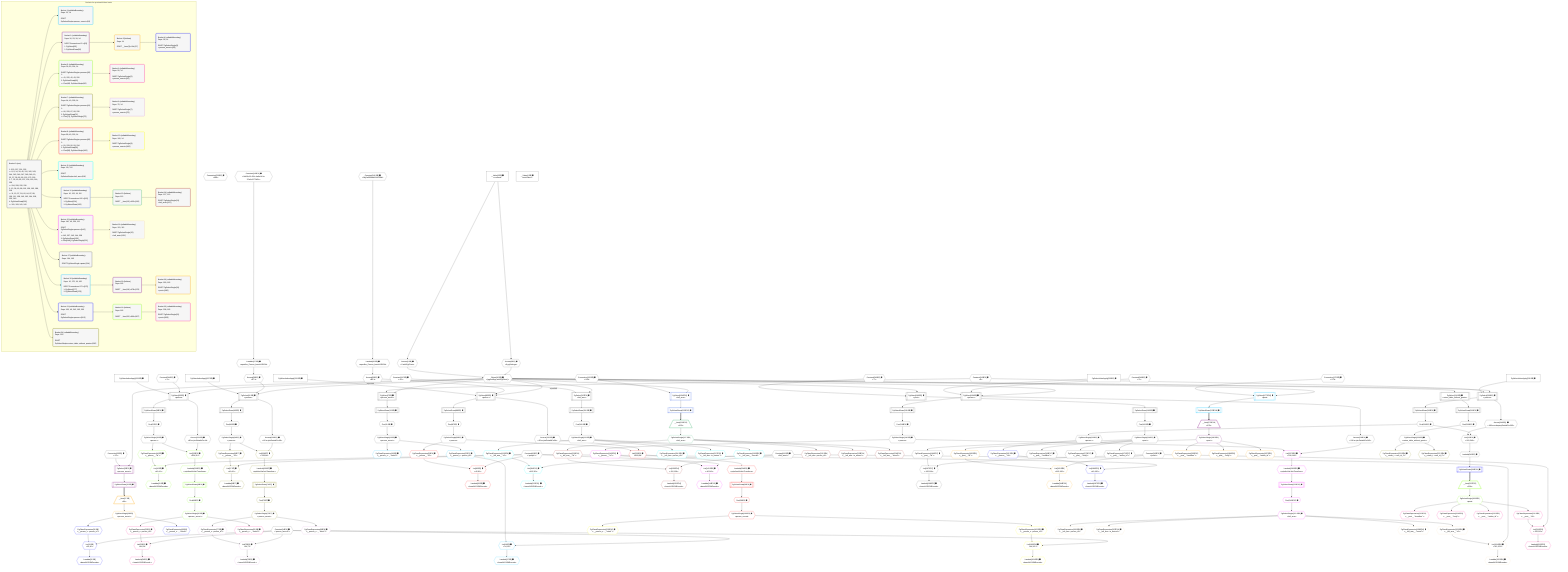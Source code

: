 %%{init: {'themeVariables': { 'fontSize': '12px'}}}%%
graph TD
    classDef path fill:#eee,stroke:#000,color:#000
    classDef plan fill:#fff,stroke-width:1px,color:#000
    classDef itemplan fill:#fff,stroke-width:2px,color:#000
    classDef unbatchedplan fill:#dff,stroke-width:1px,color:#000
    classDef sideeffectplan fill:#fcc,stroke-width:2px,color:#000
    classDef bucket fill:#f6f6f6,color:#000,stroke-width:2px,text-align:left


    %% plan dependencies
    Connection23{{"Connection[23∈0] ➊<br />ᐸ21ᐳ"}}:::plan
    PgSelect35[["PgSelect[35∈0] ➊<br />ᐸpersonᐳ"]]:::plan
    Object10{{"Object[10∈0] ➊<br />ᐸ{pgSettings,withPgClient}ᐳ"}}:::plan
    Constant244{{"Constant[244∈0] ➊<br />ᐸ1ᐳ"}}:::plan
    PgSelectInlineApply223["PgSelectInlineApply[223∈0] ➊"]:::plan
    Object10 & Constant244 & PgSelectInlineApply223 --> PgSelect35
    PgSelect60[["PgSelect[60∈0] ➊<br />ᐸpersonᐳ"]]:::plan
    Access58{{"Access[58∈0] ➊<br />ᐸ57.1ᐳ"}}:::plan
    PgSelectInlineApply227["PgSelectInlineApply[227∈0] ➊"]:::plan
    Object10 -->|rejectNull| PgSelect60
    Access58 & PgSelectInlineApply227 --> PgSelect60
    PgSelect85[["PgSelect[85∈0] ➊<br />ᐸpersonᐳ"]]:::plan
    Access83{{"Access[83∈0] ➊<br />ᐸ82.1ᐳ"}}:::plan
    PgSelectInlineApply231["PgSelectInlineApply[231∈0] ➊"]:::plan
    Object10 -->|rejectNull| PgSelect85
    Access83 & PgSelectInlineApply231 --> PgSelect85
    Connection122{{"Connection[122∈0] ➊<br />ᐸ120ᐳ"}}:::plan
    PgSelect136[["PgSelect[136∈0] ➊<br />ᐸpersonᐳ"]]:::plan
    Constant248{{"Constant[248∈0] ➊<br />ᐸ2ᐳ"}}:::plan
    PgSelectInlineApply235["PgSelectInlineApply[235∈0] ➊"]:::plan
    Object10 & Constant248 & PgSelectInlineApply235 --> PgSelect136
    Connection175{{"Connection[175∈0] ➊<br />ᐸ173ᐳ"}}:::plan
    PgSelect189[["PgSelect[189∈0] ➊<br />ᐸpersonᐳ"]]:::plan
    Constant243{{"Constant[243∈0] ➊<br />ᐸ3ᐳ"}}:::plan
    PgSelectInlineApply239["PgSelectInlineApply[239∈0] ➊"]:::plan
    Object10 & Constant243 & PgSelectInlineApply239 --> PgSelect189
    Connection203{{"Connection[203∈0] ➊<br />ᐸ199ᐳ"}}:::plan
    PgSelect7[["PgSelect[7∈0] ➊<br />ᐸperson_secretᐳ"]]:::plan
    Object10 & Constant243 --> PgSelect7
    Access8{{"Access[8∈0] ➊<br />ᐸ2.pgSettingsᐳ"}}:::plan
    Access9{{"Access[9∈0] ➊<br />ᐸ2.withPgClientᐳ"}}:::plan
    Access8 & Access9 --> Object10
    PgSelect107[["PgSelect[107∈0] ➊<br />ᐸleft_armᐳ"]]:::plan
    Constant247{{"Constant[247∈0] ➊<br />ᐸ42ᐳ"}}:::plan
    Object10 & Constant247 --> PgSelect107
    PgSelect160[["PgSelect[160∈0] ➊<br />ᐸpostᐳ"]]:::plan
    Constant249{{"Constant[249∈0] ➊<br />ᐸ7ᐳ"}}:::plan
    Object10 & Constant249 --> PgSelect160
    List241{{"List[241∈0] ➊<br />ᐸ191,240ᐳ"}}:::plan
    First191{{"First[191∈0] ➊"}}:::plan
    Access240{{"Access[240∈0] ➊<br />ᐸ189.m.subqueryDetailsFor205ᐳ"}}:::plan
    First191 & Access240 --> List241
    __Value2["__Value[2∈0] ➊<br />ᐸcontextᐳ"]:::plan
    __Value2 --> Access8
    __Value2 --> Access9
    First11{{"First[11∈0] ➊"}}:::plan
    PgSelectRows12[["PgSelectRows[12∈0] ➊"]]:::plan
    PgSelectRows12 --> First11
    PgSelect7 --> PgSelectRows12
    PgSelectSingle13{{"PgSelectSingle[13∈0] ➊<br />ᐸperson_secretᐳ"}}:::plan
    First11 --> PgSelectSingle13
    First37{{"First[37∈0] ➊"}}:::plan
    PgSelectRows38[["PgSelectRows[38∈0] ➊"]]:::plan
    PgSelectRows38 --> First37
    PgSelect35 --> PgSelectRows38
    PgSelectSingle39{{"PgSelectSingle[39∈0] ➊<br />ᐸpersonᐳ"}}:::plan
    First37 --> PgSelectSingle39
    Lambda57{{"Lambda[57∈0] ➊<br />ᐸspecifier_Person_base64JSONᐳ"}}:::plan
    Constant245{{"Constant[245∈0] ➊<br />ᐸ'fa4f3e13-456c-4a9e-8c1e-37a6e3177d0b'ᐳ"}}:::plan
    Constant245 --> Lambda57
    Lambda57 --> Access58
    First62{{"First[62∈0] ➊"}}:::plan
    PgSelectRows63[["PgSelectRows[63∈0] ➊"]]:::plan
    PgSelectRows63 --> First62
    PgSelect60 --> PgSelectRows63
    PgSelectSingle64{{"PgSelectSingle[64∈0] ➊<br />ᐸpersonᐳ"}}:::plan
    First62 --> PgSelectSingle64
    Lambda82{{"Lambda[82∈0] ➊<br />ᐸspecifier_Person_base64JSONᐳ"}}:::plan
    Constant246{{"Constant[246∈0] ➊<br />ᐸ'WyJwZW9wbGUiLDBd'ᐳ"}}:::plan
    Constant246 --> Lambda82
    Lambda82 --> Access83
    First87{{"First[87∈0] ➊"}}:::plan
    PgSelectRows88[["PgSelectRows[88∈0] ➊"]]:::plan
    PgSelectRows88 --> First87
    PgSelect85 --> PgSelectRows88
    PgSelectSingle89{{"PgSelectSingle[89∈0] ➊<br />ᐸpersonᐳ"}}:::plan
    First87 --> PgSelectSingle89
    First109{{"First[109∈0] ➊"}}:::plan
    PgSelectRows110[["PgSelectRows[110∈0] ➊"]]:::plan
    PgSelectRows110 --> First109
    PgSelect107 --> PgSelectRows110
    PgSelectSingle111{{"PgSelectSingle[111∈0] ➊<br />ᐸleft_armᐳ"}}:::plan
    First109 --> PgSelectSingle111
    First138{{"First[138∈0] ➊"}}:::plan
    PgSelectRows139[["PgSelectRows[139∈0] ➊"]]:::plan
    PgSelectRows139 --> First138
    PgSelect136 --> PgSelectRows139
    PgSelectSingle140{{"PgSelectSingle[140∈0] ➊<br />ᐸpersonᐳ"}}:::plan
    First138 --> PgSelectSingle140
    First162{{"First[162∈0] ➊"}}:::plan
    PgSelectRows163[["PgSelectRows[163∈0] ➊"]]:::plan
    PgSelectRows163 --> First162
    PgSelect160 --> PgSelectRows163
    PgSelectSingle164{{"PgSelectSingle[164∈0] ➊<br />ᐸpostᐳ"}}:::plan
    First162 --> PgSelectSingle164
    PgSelectRows192[["PgSelectRows[192∈0] ➊"]]:::plan
    PgSelectRows192 --> First191
    PgSelect189 --> PgSelectRows192
    PgSelectSingle193{{"PgSelectSingle[193∈0] ➊<br />ᐸpersonᐳ"}}:::plan
    First191 --> PgSelectSingle193
    PgSelect216[["PgSelect[216∈0] ➊<br />ᐸreturn_table_without_grantsᐳ"]]:::plan
    Object10 --> PgSelect216
    First218{{"First[218∈0] ➊"}}:::plan
    PgSelectRows219[["PgSelectRows[219∈0] ➊"]]:::plan
    PgSelectRows219 --> First218
    PgSelect216 --> PgSelectRows219
    PgSelectSingle220{{"PgSelectSingle[220∈0] ➊<br />ᐸreturn_table_without_grantsᐳ"}}:::plan
    First218 --> PgSelectSingle220
    Access224{{"Access[224∈0] ➊<br />ᐸ35.m.joinDetailsFor44ᐳ"}}:::plan
    PgSelect35 --> Access224
    Access228{{"Access[228∈0] ➊<br />ᐸ60.m.joinDetailsFor69ᐳ"}}:::plan
    PgSelect60 --> Access228
    Access232{{"Access[232∈0] ➊<br />ᐸ85.m.joinDetailsFor94ᐳ"}}:::plan
    PgSelect85 --> Access232
    Access236{{"Access[236∈0] ➊<br />ᐸ136.m.joinDetailsFor145ᐳ"}}:::plan
    PgSelect136 --> Access236
    PgSelect189 --> Access240
    Lambda242{{"Lambda[242∈0] ➊"}}:::plan
    List241 --> Lambda242
    __Value4["__Value[4∈0] ➊<br />ᐸrootValueᐳ"]:::plan
    Constant14{{"Constant[14∈0] ➊<br />ᐸ'person_secrets'ᐳ"}}:::plan
    Constant40{{"Constant[40∈0] ➊<br />ᐸ'people'ᐳ"}}:::plan
    Constant112{{"Constant[112∈0] ➊<br />ᐸ'left_arms'ᐳ"}}:::plan
    Constant165{{"Constant[165∈0] ➊<br />ᐸ'posts'ᐳ"}}:::plan
    List16{{"List[16∈1] ➊<br />ᐸ14,15ᐳ"}}:::plan
    PgClassExpression15{{"PgClassExpression[15∈1] ➊<br />ᐸ__person_s...person_id”ᐳ"}}:::plan
    Constant14 & PgClassExpression15 --> List16
    PgSelectSingle13 --> PgClassExpression15
    Lambda17{{"Lambda[17∈1] ➊<br />ᐸbase64JSONEncodeᐳ"}}:::plan
    List16 --> Lambda17
    PgClassExpression18{{"PgClassExpression[18∈1] ➊<br />ᐸ__person_s..._.”sekrit”ᐳ"}}:::plan
    PgSelectSingle13 --> PgClassExpression18
    PgSelect25[["PgSelect[25∈2] ➊<br />ᐸperson_secretᐳ"]]:::plan
    Object10 & Connection23 --> PgSelect25
    PgSelectRows26[["PgSelectRows[26∈2] ➊"]]:::plan
    PgSelect25 --> PgSelectRows26
    __Item27[/"__Item[27∈3]<br />ᐸ26ᐳ"\]:::itemplan
    PgSelectRows26 ==> __Item27
    PgSelectSingle28{{"PgSelectSingle[28∈3]<br />ᐸperson_secretᐳ"}}:::plan
    __Item27 --> PgSelectSingle28
    List31{{"List[31∈4]<br />ᐸ14,30ᐳ"}}:::plan
    PgClassExpression30{{"PgClassExpression[30∈4]<br />ᐸ__person_s...person_id”ᐳ"}}:::plan
    Constant14 & PgClassExpression30 --> List31
    PgSelectSingle28 --> PgClassExpression30
    Lambda32{{"Lambda[32∈4]<br />ᐸbase64JSONEncodeᐳ"}}:::plan
    List31 --> Lambda32
    PgClassExpression33{{"PgClassExpression[33∈4]<br />ᐸ__person_s..._.”sekrit”ᐳ"}}:::plan
    PgSelectSingle28 --> PgClassExpression33
    List42{{"List[42∈5] ➊<br />ᐸ40,41ᐳ"}}:::plan
    PgClassExpression41{{"PgClassExpression[41∈5] ➊<br />ᐸ__person__.”id”ᐳ"}}:::plan
    Constant40 & PgClassExpression41 --> List42
    List225{{"List[225∈5] ➊<br />ᐸ224,39ᐳ"}}:::plan
    Access224 & PgSelectSingle39 --> List225
    PgSelectSingle39 --> PgClassExpression41
    Lambda43{{"Lambda[43∈5] ➊<br />ᐸbase64JSONEncodeᐳ"}}:::plan
    List42 --> Lambda43
    First48{{"First[48∈5] ➊"}}:::plan
    PgSelectRows49[["PgSelectRows[49∈5] ➊"]]:::plan
    PgSelectRows49 --> First48
    Lambda226{{"Lambda[226∈5] ➊<br />ᐸpgInlineViaJoinTransformᐳ"}}:::plan
    Lambda226 --> PgSelectRows49
    PgSelectSingle50{{"PgSelectSingle[50∈5] ➊<br />ᐸperson_secretᐳ"}}:::plan
    First48 --> PgSelectSingle50
    List225 --> Lambda226
    List53{{"List[53∈6] ➊<br />ᐸ14,52ᐳ"}}:::plan
    PgClassExpression52{{"PgClassExpression[52∈6] ➊<br />ᐸ__person_s...person_id”ᐳ"}}:::plan
    Constant14 & PgClassExpression52 --> List53
    PgSelectSingle50 --> PgClassExpression52
    Lambda54{{"Lambda[54∈6] ➊<br />ᐸbase64JSONEncodeᐳ"}}:::plan
    List53 --> Lambda54
    PgClassExpression55{{"PgClassExpression[55∈6] ➊<br />ᐸ__person_s..._.”sekrit”ᐳ"}}:::plan
    PgSelectSingle50 --> PgClassExpression55
    List67{{"List[67∈7] ➊<br />ᐸ40,66ᐳ"}}:::plan
    PgClassExpression66{{"PgClassExpression[66∈7] ➊<br />ᐸ__person__.”id”ᐳ"}}:::plan
    Constant40 & PgClassExpression66 --> List67
    List229{{"List[229∈7] ➊<br />ᐸ228,64ᐳ"}}:::plan
    Access228 & PgSelectSingle64 --> List229
    PgSelectSingle64 --> PgClassExpression66
    Lambda68{{"Lambda[68∈7] ➊<br />ᐸbase64JSONEncodeᐳ"}}:::plan
    List67 --> Lambda68
    First73{{"First[73∈7] ➊"}}:::plan
    PgSelectRows74[["PgSelectRows[74∈7] ➊"]]:::plan
    PgSelectRows74 --> First73
    Lambda230{{"Lambda[230∈7] ➊<br />ᐸpgInlineViaJoinTransformᐳ"}}:::plan
    Lambda230 --> PgSelectRows74
    PgSelectSingle75{{"PgSelectSingle[75∈7] ➊<br />ᐸperson_secretᐳ"}}:::plan
    First73 --> PgSelectSingle75
    List229 --> Lambda230
    List78{{"List[78∈8] ➊<br />ᐸ14,77ᐳ"}}:::plan
    PgClassExpression77{{"PgClassExpression[77∈8] ➊<br />ᐸ__person_s...person_id”ᐳ"}}:::plan
    Constant14 & PgClassExpression77 --> List78
    PgSelectSingle75 --> PgClassExpression77
    Lambda79{{"Lambda[79∈8] ➊<br />ᐸbase64JSONEncodeᐳ"}}:::plan
    List78 --> Lambda79
    PgClassExpression80{{"PgClassExpression[80∈8] ➊<br />ᐸ__person_s..._.”sekrit”ᐳ"}}:::plan
    PgSelectSingle75 --> PgClassExpression80
    List92{{"List[92∈9] ➊<br />ᐸ40,91ᐳ"}}:::plan
    PgClassExpression91{{"PgClassExpression[91∈9] ➊<br />ᐸ__person__.”id”ᐳ"}}:::plan
    Constant40 & PgClassExpression91 --> List92
    List233{{"List[233∈9] ➊<br />ᐸ232,89ᐳ"}}:::plan
    Access232 & PgSelectSingle89 --> List233
    PgSelectSingle89 --> PgClassExpression91
    Lambda93{{"Lambda[93∈9] ➊<br />ᐸbase64JSONEncodeᐳ"}}:::plan
    List92 --> Lambda93
    First98{{"First[98∈9] ➊"}}:::plan
    PgSelectRows99[["PgSelectRows[99∈9] ➊"]]:::plan
    PgSelectRows99 --> First98
    Lambda234{{"Lambda[234∈9] ➊<br />ᐸpgInlineViaJoinTransformᐳ"}}:::plan
    Lambda234 --> PgSelectRows99
    PgSelectSingle100{{"PgSelectSingle[100∈9] ➊<br />ᐸperson_secretᐳ"}}:::plan
    First98 --> PgSelectSingle100
    List233 --> Lambda234
    List103{{"List[103∈10] ➊<br />ᐸ14,102ᐳ"}}:::plan
    PgClassExpression102{{"PgClassExpression[102∈10] ➊<br />ᐸ__person_s...person_id”ᐳ"}}:::plan
    Constant14 & PgClassExpression102 --> List103
    PgSelectSingle100 --> PgClassExpression102
    Lambda104{{"Lambda[104∈10] ➊<br />ᐸbase64JSONEncodeᐳ"}}:::plan
    List103 --> Lambda104
    PgClassExpression105{{"PgClassExpression[105∈10] ➊<br />ᐸ__person_s..._.”sekrit”ᐳ"}}:::plan
    PgSelectSingle100 --> PgClassExpression105
    List114{{"List[114∈11] ➊<br />ᐸ112,113ᐳ"}}:::plan
    PgClassExpression113{{"PgClassExpression[113∈11] ➊<br />ᐸ__left_arm__.”id”ᐳ"}}:::plan
    Constant112 & PgClassExpression113 --> List114
    PgSelectSingle111 --> PgClassExpression113
    Lambda115{{"Lambda[115∈11] ➊<br />ᐸbase64JSONEncodeᐳ"}}:::plan
    List114 --> Lambda115
    PgClassExpression116{{"PgClassExpression[116∈11] ➊<br />ᐸ__left_arm...person_id”ᐳ"}}:::plan
    PgSelectSingle111 --> PgClassExpression116
    PgClassExpression117{{"PgClassExpression[117∈11] ➊<br />ᐸ__left_arm...in_metres”ᐳ"}}:::plan
    PgSelectSingle111 --> PgClassExpression117
    PgClassExpression118{{"PgClassExpression[118∈11] ➊<br />ᐸ__left_arm__.”mood”ᐳ"}}:::plan
    PgSelectSingle111 --> PgClassExpression118
    PgSelect124[["PgSelect[124∈12] ➊<br />ᐸleft_armᐳ"]]:::plan
    Object10 & Connection122 --> PgSelect124
    PgSelectRows125[["PgSelectRows[125∈12] ➊"]]:::plan
    PgSelect124 --> PgSelectRows125
    __Item126[/"__Item[126∈13]<br />ᐸ125ᐳ"\]:::itemplan
    PgSelectRows125 ==> __Item126
    PgSelectSingle127{{"PgSelectSingle[127∈13]<br />ᐸleft_armᐳ"}}:::plan
    __Item126 --> PgSelectSingle127
    List130{{"List[130∈14]<br />ᐸ112,129ᐳ"}}:::plan
    PgClassExpression129{{"PgClassExpression[129∈14]<br />ᐸ__left_arm__.”id”ᐳ"}}:::plan
    Constant112 & PgClassExpression129 --> List130
    PgSelectSingle127 --> PgClassExpression129
    Lambda131{{"Lambda[131∈14]<br />ᐸbase64JSONEncodeᐳ"}}:::plan
    List130 --> Lambda131
    PgClassExpression132{{"PgClassExpression[132∈14]<br />ᐸ__left_arm...person_id”ᐳ"}}:::plan
    PgSelectSingle127 --> PgClassExpression132
    PgClassExpression133{{"PgClassExpression[133∈14]<br />ᐸ__left_arm...in_metres”ᐳ"}}:::plan
    PgSelectSingle127 --> PgClassExpression133
    PgClassExpression134{{"PgClassExpression[134∈14]<br />ᐸ__left_arm__.”mood”ᐳ"}}:::plan
    PgSelectSingle127 --> PgClassExpression134
    List143{{"List[143∈15] ➊<br />ᐸ40,142ᐳ"}}:::plan
    PgClassExpression142{{"PgClassExpression[142∈15] ➊<br />ᐸ__person__.”id”ᐳ"}}:::plan
    Constant40 & PgClassExpression142 --> List143
    List237{{"List[237∈15] ➊<br />ᐸ236,140ᐳ"}}:::plan
    Access236 & PgSelectSingle140 --> List237
    PgSelectSingle140 --> PgClassExpression142
    Lambda144{{"Lambda[144∈15] ➊<br />ᐸbase64JSONEncodeᐳ"}}:::plan
    List143 --> Lambda144
    First149{{"First[149∈15] ➊"}}:::plan
    PgSelectRows150[["PgSelectRows[150∈15] ➊"]]:::plan
    PgSelectRows150 --> First149
    Lambda238{{"Lambda[238∈15] ➊<br />ᐸpgInlineViaJoinTransformᐳ"}}:::plan
    Lambda238 --> PgSelectRows150
    PgSelectSingle151{{"PgSelectSingle[151∈15] ➊<br />ᐸleft_armᐳ"}}:::plan
    First149 --> PgSelectSingle151
    List237 --> Lambda238
    List154{{"List[154∈16] ➊<br />ᐸ112,153ᐳ"}}:::plan
    PgClassExpression153{{"PgClassExpression[153∈16] ➊<br />ᐸ__left_arm__.”id”ᐳ"}}:::plan
    Constant112 & PgClassExpression153 --> List154
    PgSelectSingle151 --> PgClassExpression153
    Lambda155{{"Lambda[155∈16] ➊<br />ᐸbase64JSONEncodeᐳ"}}:::plan
    List154 --> Lambda155
    PgClassExpression156{{"PgClassExpression[156∈16] ➊<br />ᐸ__left_arm...person_id”ᐳ"}}:::plan
    PgSelectSingle151 --> PgClassExpression156
    PgClassExpression157{{"PgClassExpression[157∈16] ➊<br />ᐸ__left_arm...in_metres”ᐳ"}}:::plan
    PgSelectSingle151 --> PgClassExpression157
    PgClassExpression158{{"PgClassExpression[158∈16] ➊<br />ᐸ__left_arm__.”mood”ᐳ"}}:::plan
    PgSelectSingle151 --> PgClassExpression158
    List167{{"List[167∈17] ➊<br />ᐸ165,166ᐳ"}}:::plan
    PgClassExpression166{{"PgClassExpression[166∈17] ➊<br />ᐸ__post__.”id”ᐳ"}}:::plan
    Constant165 & PgClassExpression166 --> List167
    PgSelectSingle164 --> PgClassExpression166
    Lambda168{{"Lambda[168∈17] ➊<br />ᐸbase64JSONEncodeᐳ"}}:::plan
    List167 --> Lambda168
    PgClassExpression169{{"PgClassExpression[169∈17] ➊<br />ᐸ__post__.”headline”ᐳ"}}:::plan
    PgSelectSingle164 --> PgClassExpression169
    PgClassExpression170{{"PgClassExpression[170∈17] ➊<br />ᐸ__post__.”body”ᐳ"}}:::plan
    PgSelectSingle164 --> PgClassExpression170
    PgClassExpression171{{"PgClassExpression[171∈17] ➊<br />ᐸ__post__.”author_id”ᐳ"}}:::plan
    PgSelectSingle164 --> PgClassExpression171
    PgSelect177[["PgSelect[177∈18] ➊<br />ᐸpostᐳ"]]:::plan
    Object10 & Connection175 --> PgSelect177
    PgSelectRows178[["PgSelectRows[178∈18] ➊"]]:::plan
    PgSelect177 --> PgSelectRows178
    __Item179[/"__Item[179∈19]<br />ᐸ178ᐳ"\]:::itemplan
    PgSelectRows178 ==> __Item179
    PgSelectSingle180{{"PgSelectSingle[180∈19]<br />ᐸpostᐳ"}}:::plan
    __Item179 --> PgSelectSingle180
    List183{{"List[183∈20]<br />ᐸ165,182ᐳ"}}:::plan
    PgClassExpression182{{"PgClassExpression[182∈20]<br />ᐸ__post__.”id”ᐳ"}}:::plan
    Constant165 & PgClassExpression182 --> List183
    PgSelectSingle180 --> PgClassExpression182
    Lambda184{{"Lambda[184∈20]<br />ᐸbase64JSONEncodeᐳ"}}:::plan
    List183 --> Lambda184
    PgClassExpression185{{"PgClassExpression[185∈20]<br />ᐸ__post__.”headline”ᐳ"}}:::plan
    PgSelectSingle180 --> PgClassExpression185
    PgClassExpression186{{"PgClassExpression[186∈20]<br />ᐸ__post__.”body”ᐳ"}}:::plan
    PgSelectSingle180 --> PgClassExpression186
    PgClassExpression187{{"PgClassExpression[187∈20]<br />ᐸ__post__.”author_id”ᐳ"}}:::plan
    PgSelectSingle180 --> PgClassExpression187
    List196{{"List[196∈21] ➊<br />ᐸ40,195ᐳ"}}:::plan
    PgClassExpression195{{"PgClassExpression[195∈21] ➊<br />ᐸ__person__.”id”ᐳ"}}:::plan
    Constant40 & PgClassExpression195 --> List196
    PgSelectSingle193 --> PgClassExpression195
    Lambda197{{"Lambda[197∈21] ➊<br />ᐸbase64JSONEncodeᐳ"}}:::plan
    List196 --> Lambda197
    PgSelectRows206[["PgSelectRows[206∈21] ➊"]]:::plan
    Lambda242 --> PgSelectRows206
    __Item207[/"__Item[207∈22]<br />ᐸ206ᐳ"\]:::itemplan
    PgSelectRows206 ==> __Item207
    PgSelectSingle208{{"PgSelectSingle[208∈22]<br />ᐸpostᐳ"}}:::plan
    __Item207 --> PgSelectSingle208
    List211{{"List[211∈23]<br />ᐸ165,210ᐳ"}}:::plan
    PgClassExpression210{{"PgClassExpression[210∈23]<br />ᐸ__post__.”id”ᐳ"}}:::plan
    Constant165 & PgClassExpression210 --> List211
    PgSelectSingle208 --> PgClassExpression210
    Lambda212{{"Lambda[212∈23]<br />ᐸbase64JSONEncodeᐳ"}}:::plan
    List211 --> Lambda212
    PgClassExpression213{{"PgClassExpression[213∈23]<br />ᐸ__post__.”headline”ᐳ"}}:::plan
    PgSelectSingle208 --> PgClassExpression213
    PgClassExpression214{{"PgClassExpression[214∈23]<br />ᐸ__post__.”body”ᐳ"}}:::plan
    PgSelectSingle208 --> PgClassExpression214
    PgClassExpression215{{"PgClassExpression[215∈23]<br />ᐸ__post__.”author_id”ᐳ"}}:::plan
    PgSelectSingle208 --> PgClassExpression215
    PgClassExpression221{{"PgClassExpression[221∈24] ➊<br />ᐸ__return_t...rson_id_1”ᐳ"}}:::plan
    PgSelectSingle220 --> PgClassExpression221
    PgClassExpression222{{"PgClassExpression[222∈24] ➊<br />ᐸ__return_t...rson_id_2”ᐳ"}}:::plan
    PgSelectSingle220 --> PgClassExpression222

    %% define steps

    subgraph "Buckets for queries/v4/rbac.basic"
    Bucket0("Bucket 0 (root)<br /><br />1: 223, 227, 231, 235<br />ᐳ: 8, 9, 14, 19, 40, 112, 165, 243, 244, 245, 246, 247, 248, 249, 10, 23, 57, 58, 82, 83, 122, 175, 203<br />2: 7, 35, 60, 85, 107, 136, 160, 216, 239<br />ᐳ: 224, 228, 232, 236<br />3: 12, 38, 63, 88, 110, 139, 163, 189, 219<br />ᐳ: 11, 13, 37, 39, 62, 64, 87, 89, 109, 111, 138, 140, 162, 164, 218, 220, 240<br />4: PgSelectRows[192]<br />ᐳ: 191, 193, 241, 242"):::bucket
    classDef bucket0 stroke:#696969
    class Bucket0,__Value2,__Value4,PgSelect7,Access8,Access9,Object10,First11,PgSelectRows12,PgSelectSingle13,Constant14,Connection23,PgSelect35,First37,PgSelectRows38,PgSelectSingle39,Constant40,Lambda57,Access58,PgSelect60,First62,PgSelectRows63,PgSelectSingle64,Lambda82,Access83,PgSelect85,First87,PgSelectRows88,PgSelectSingle89,PgSelect107,First109,PgSelectRows110,PgSelectSingle111,Constant112,Connection122,PgSelect136,First138,PgSelectRows139,PgSelectSingle140,PgSelect160,First162,PgSelectRows163,PgSelectSingle164,Constant165,Connection175,PgSelect189,First191,PgSelectRows192,PgSelectSingle193,Connection203,PgSelect216,First218,PgSelectRows219,PgSelectSingle220,PgSelectInlineApply223,Access224,PgSelectInlineApply227,Access228,PgSelectInlineApply231,Access232,PgSelectInlineApply235,Access236,PgSelectInlineApply239,Access240,List241,Lambda242,Constant243,Constant244,Constant245,Constant246,Constant247,Constant248,Constant249 bucket0
    Bucket1("Bucket 1 (nullableBoundary)<br />Deps: 13, 14<br /><br />ROOT PgSelectSingleᐸperson_secretᐳ[13]"):::bucket
    classDef bucket1 stroke:#00bfff
    class Bucket1,PgClassExpression15,List16,Lambda17,PgClassExpression18 bucket1
    Bucket2("Bucket 2 (nullableBoundary)<br />Deps: 10, 23, 19, 14<br /><br />ROOT Connectionᐸ21ᐳ[23]<br />1: PgSelect[25]<br />2: PgSelectRows[26]"):::bucket
    classDef bucket2 stroke:#7f007f
    class Bucket2,PgSelect25,PgSelectRows26 bucket2
    Bucket3("Bucket 3 (listItem)<br />Deps: 14<br /><br />ROOT __Item{3}ᐸ26ᐳ[27]"):::bucket
    classDef bucket3 stroke:#ffa500
    class Bucket3,__Item27,PgSelectSingle28 bucket3
    Bucket4("Bucket 4 (nullableBoundary)<br />Deps: 28, 14<br /><br />ROOT PgSelectSingle{3}ᐸperson_secretᐳ[28]"):::bucket
    classDef bucket4 stroke:#0000ff
    class Bucket4,PgClassExpression30,List31,Lambda32,PgClassExpression33 bucket4
    Bucket5("Bucket 5 (nullableBoundary)<br />Deps: 39, 40, 224, 14<br /><br />ROOT PgSelectSingleᐸpersonᐳ[39]<br />1: <br />ᐳ: 41, 225, 42, 43, 226<br />2: PgSelectRows[49]<br />ᐳ: First[48], PgSelectSingle[50]"):::bucket
    classDef bucket5 stroke:#7fff00
    class Bucket5,PgClassExpression41,List42,Lambda43,First48,PgSelectRows49,PgSelectSingle50,List225,Lambda226 bucket5
    Bucket6("Bucket 6 (nullableBoundary)<br />Deps: 50, 14<br /><br />ROOT PgSelectSingle{5}ᐸperson_secretᐳ[50]"):::bucket
    classDef bucket6 stroke:#ff1493
    class Bucket6,PgClassExpression52,List53,Lambda54,PgClassExpression55 bucket6
    Bucket7("Bucket 7 (nullableBoundary)<br />Deps: 64, 40, 228, 14<br /><br />ROOT PgSelectSingleᐸpersonᐳ[64]<br />1: <br />ᐳ: 66, 229, 67, 68, 230<br />2: PgSelectRows[74]<br />ᐳ: First[73], PgSelectSingle[75]"):::bucket
    classDef bucket7 stroke:#808000
    class Bucket7,PgClassExpression66,List67,Lambda68,First73,PgSelectRows74,PgSelectSingle75,List229,Lambda230 bucket7
    Bucket8("Bucket 8 (nullableBoundary)<br />Deps: 75, 14<br /><br />ROOT PgSelectSingle{7}ᐸperson_secretᐳ[75]"):::bucket
    classDef bucket8 stroke:#dda0dd
    class Bucket8,PgClassExpression77,List78,Lambda79,PgClassExpression80 bucket8
    Bucket9("Bucket 9 (nullableBoundary)<br />Deps: 89, 40, 232, 14<br /><br />ROOT PgSelectSingleᐸpersonᐳ[89]<br />1: <br />ᐳ: 91, 233, 92, 93, 234<br />2: PgSelectRows[99]<br />ᐳ: First[98], PgSelectSingle[100]"):::bucket
    classDef bucket9 stroke:#ff0000
    class Bucket9,PgClassExpression91,List92,Lambda93,First98,PgSelectRows99,PgSelectSingle100,List233,Lambda234 bucket9
    Bucket10("Bucket 10 (nullableBoundary)<br />Deps: 100, 14<br /><br />ROOT PgSelectSingle{9}ᐸperson_secretᐳ[100]"):::bucket
    classDef bucket10 stroke:#ffff00
    class Bucket10,PgClassExpression102,List103,Lambda104,PgClassExpression105 bucket10
    Bucket11("Bucket 11 (nullableBoundary)<br />Deps: 111, 112<br /><br />ROOT PgSelectSingleᐸleft_armᐳ[111]"):::bucket
    classDef bucket11 stroke:#00ffff
    class Bucket11,PgClassExpression113,List114,Lambda115,PgClassExpression116,PgClassExpression117,PgClassExpression118 bucket11
    Bucket12("Bucket 12 (nullableBoundary)<br />Deps: 10, 122, 19, 112<br /><br />ROOT Connectionᐸ120ᐳ[122]<br />1: PgSelect[124]<br />2: PgSelectRows[125]"):::bucket
    classDef bucket12 stroke:#4169e1
    class Bucket12,PgSelect124,PgSelectRows125 bucket12
    Bucket13("Bucket 13 (listItem)<br />Deps: 112<br /><br />ROOT __Item{13}ᐸ125ᐳ[126]"):::bucket
    classDef bucket13 stroke:#3cb371
    class Bucket13,__Item126,PgSelectSingle127 bucket13
    Bucket14("Bucket 14 (nullableBoundary)<br />Deps: 127, 112<br /><br />ROOT PgSelectSingle{13}ᐸleft_armᐳ[127]"):::bucket
    classDef bucket14 stroke:#a52a2a
    class Bucket14,PgClassExpression129,List130,Lambda131,PgClassExpression132,PgClassExpression133,PgClassExpression134 bucket14
    Bucket15("Bucket 15 (nullableBoundary)<br />Deps: 140, 40, 236, 112<br /><br />ROOT PgSelectSingleᐸpersonᐳ[140]<br />1: <br />ᐳ: 142, 237, 143, 144, 238<br />2: PgSelectRows[150]<br />ᐳ: First[149], PgSelectSingle[151]"):::bucket
    classDef bucket15 stroke:#ff00ff
    class Bucket15,PgClassExpression142,List143,Lambda144,First149,PgSelectRows150,PgSelectSingle151,List237,Lambda238 bucket15
    Bucket16("Bucket 16 (nullableBoundary)<br />Deps: 151, 112<br /><br />ROOT PgSelectSingle{15}ᐸleft_armᐳ[151]"):::bucket
    classDef bucket16 stroke:#f5deb3
    class Bucket16,PgClassExpression153,List154,Lambda155,PgClassExpression156,PgClassExpression157,PgClassExpression158 bucket16
    Bucket17("Bucket 17 (nullableBoundary)<br />Deps: 164, 165<br /><br />ROOT PgSelectSingleᐸpostᐳ[164]"):::bucket
    classDef bucket17 stroke:#696969
    class Bucket17,PgClassExpression166,List167,Lambda168,PgClassExpression169,PgClassExpression170,PgClassExpression171 bucket17
    Bucket18("Bucket 18 (nullableBoundary)<br />Deps: 10, 175, 19, 165<br /><br />ROOT Connectionᐸ173ᐳ[175]<br />1: PgSelect[177]<br />2: PgSelectRows[178]"):::bucket
    classDef bucket18 stroke:#00bfff
    class Bucket18,PgSelect177,PgSelectRows178 bucket18
    Bucket19("Bucket 19 (listItem)<br />Deps: 165<br /><br />ROOT __Item{19}ᐸ178ᐳ[179]"):::bucket
    classDef bucket19 stroke:#7f007f
    class Bucket19,__Item179,PgSelectSingle180 bucket19
    Bucket20("Bucket 20 (nullableBoundary)<br />Deps: 180, 165<br /><br />ROOT PgSelectSingle{19}ᐸpostᐳ[180]"):::bucket
    classDef bucket20 stroke:#ffa500
    class Bucket20,PgClassExpression182,List183,Lambda184,PgClassExpression185,PgClassExpression186,PgClassExpression187 bucket20
    Bucket21("Bucket 21 (nullableBoundary)<br />Deps: 193, 40, 242, 165, 203<br /><br />ROOT PgSelectSingleᐸpersonᐳ[193]"):::bucket
    classDef bucket21 stroke:#0000ff
    class Bucket21,PgClassExpression195,List196,Lambda197,PgSelectRows206 bucket21
    Bucket22("Bucket 22 (listItem)<br />Deps: 165<br /><br />ROOT __Item{22}ᐸ206ᐳ[207]"):::bucket
    classDef bucket22 stroke:#7fff00
    class Bucket22,__Item207,PgSelectSingle208 bucket22
    Bucket23("Bucket 23 (nullableBoundary)<br />Deps: 208, 165<br /><br />ROOT PgSelectSingle{22}ᐸpostᐳ[208]"):::bucket
    classDef bucket23 stroke:#ff1493
    class Bucket23,PgClassExpression210,List211,Lambda212,PgClassExpression213,PgClassExpression214,PgClassExpression215 bucket23
    Bucket24("Bucket 24 (nullableBoundary)<br />Deps: 220<br /><br />ROOT PgSelectSingleᐸreturn_table_without_grantsᐳ[220]"):::bucket
    classDef bucket24 stroke:#808000
    class Bucket24,PgClassExpression221,PgClassExpression222 bucket24
    Bucket0 --> Bucket1 & Bucket2 & Bucket5 & Bucket7 & Bucket9 & Bucket11 & Bucket12 & Bucket15 & Bucket17 & Bucket18 & Bucket21 & Bucket24
    Bucket2 --> Bucket3
    Bucket3 --> Bucket4
    Bucket5 --> Bucket6
    Bucket7 --> Bucket8
    Bucket9 --> Bucket10
    Bucket12 --> Bucket13
    Bucket13 --> Bucket14
    Bucket15 --> Bucket16
    Bucket18 --> Bucket19
    Bucket19 --> Bucket20
    Bucket21 --> Bucket22
    Bucket22 --> Bucket23
    end